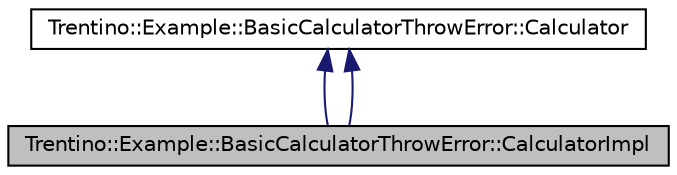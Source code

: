 digraph G
{
  edge [fontname="Helvetica",fontsize="10",labelfontname="Helvetica",labelfontsize="10"];
  node [fontname="Helvetica",fontsize="10",shape=record];
  Node1 [label="Trentino::Example::BasicCalculatorThrowError::CalculatorImpl",height=0.2,width=0.4,color="black", fillcolor="grey75", style="filled" fontcolor="black"];
  Node2 -> Node1 [dir="back",color="midnightblue",fontsize="10",style="solid",fontname="Helvetica"];
  Node2 [label="Trentino::Example::BasicCalculatorThrowError::Calculator",height=0.2,width=0.4,color="black", fillcolor="white", style="filled",URL="$class_trentino_1_1_example_1_1_basic_calculator_throw_error_1_1_calculator.html",tooltip="Calculator interface testcode."];
  Node2 -> Node1 [dir="back",color="midnightblue",fontsize="10",style="solid",fontname="Helvetica"];
}
